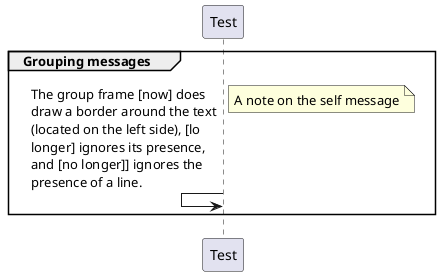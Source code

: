 {
  "sha1": "h3ph28esifoapc1lnkzs02x0tnasuy0",
  "insertion": {
    "when": "2024-06-06T17:24:18.713Z",
    "url": "https://github.com/plantuml/plantuml/pull/1777",
    "user": "plantuml@gmail.com"
  }
}
@startuml
!pragma teoz true
skinparam {
  Maxmessagesize 200
}

group Grouping messages
    Test <- Test    : The group frame [now] does draw a border around the text (located on the left side), [lo longer] ignores its presence, and [no longer]] ignores the presence of a line.
    note right
      A note on the self message
    endnote
end
@enduml
